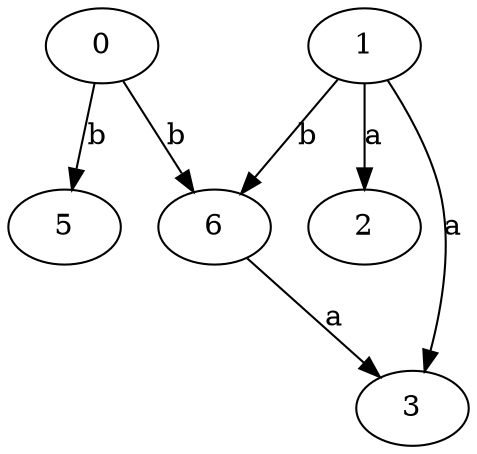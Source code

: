 strict digraph  {
0;
1;
2;
3;
5;
6;
0 -> 5  [label=b];
0 -> 6  [label=b];
1 -> 2  [label=a];
1 -> 3  [label=a];
1 -> 6  [label=b];
6 -> 3  [label=a];
}
